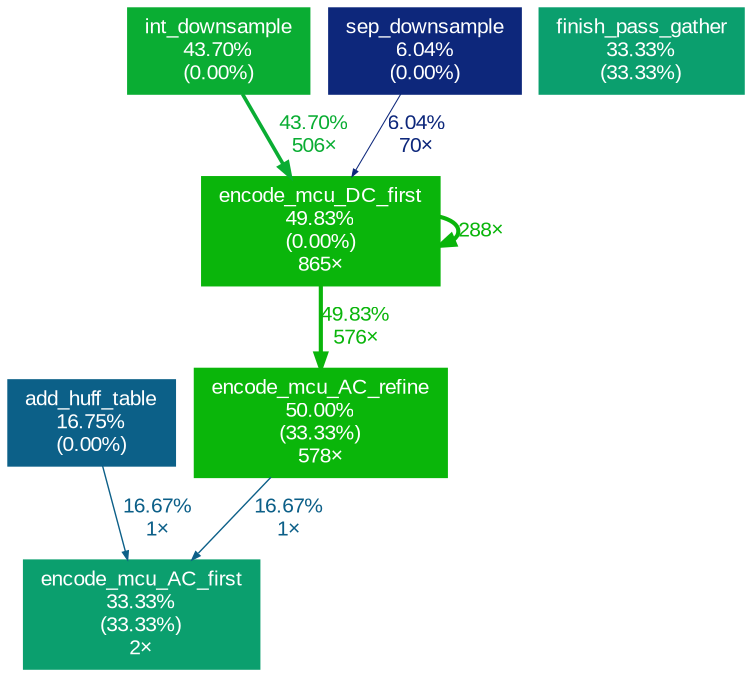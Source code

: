 digraph {
	graph [fontname=Arial, nodesep=0.125, ranksep=0.25];
	node [fontcolor=white, fontname=Arial, height=0, shape=box, style=filled, width=0];
	edge [fontname=Arial];
	1 [color="#0ab60a", fontcolor="#ffffff", fontsize="10.00", label="encode_mcu_AC_refine\n50.00%\n(33.33%)\n578×"];
	1 -> 4 [arrowsize="0.41", color="#0c5f88", fontcolor="#0c5f88", fontsize="10.00", label="16.67%\n1×", labeldistance="0.67", penwidth="0.67"];
	2 [color="#0ab50b", fontcolor="#ffffff", fontsize="10.00", label="encode_mcu_DC_first\n49.83%\n(0.00%)\n865×"];
	2 -> 1 [arrowsize="0.71", color="#0ab50b", fontcolor="#0ab50b", fontsize="10.00", label="49.83%\n576×", labeldistance="1.99", penwidth="1.99"];
	2 -> 2 [arrowsize="0.71", color="#0ab50b", fontcolor="#0ab50b", fontsize="10.00", label="288×", labeldistance="1.99", penwidth="1.99"];
	3 [color="#0aad33", fontcolor="#ffffff", fontsize="10.00", label="int_downsample\n43.70%\n(0.00%)"];
	3 -> 2 [arrowsize="0.66", color="#0aad33", fontcolor="#0aad33", fontsize="10.00", label="43.70%\n506×", labeldistance="1.75", penwidth="1.75"];
	4 [color="#0b9f6e", fontcolor="#ffffff", fontsize="10.00", label="encode_mcu_AC_first\n33.33%\n(33.33%)\n2×"];
	5 [color="#0b9f6e", fontcolor="#ffffff", fontsize="10.00", label="finish_pass_gather\n33.33%\n(33.33%)"];
	6 [color="#0c6088", fontcolor="#ffffff", fontsize="10.00", label="add_huff_table\n16.75%\n(0.00%)"];
	6 -> 4 [arrowsize="0.41", color="#0c5f88", fontcolor="#0c5f88", fontsize="10.00", label="16.67%\n1×", labeldistance="0.67", penwidth="0.67"];
	7 [color="#0d277b", fontcolor="#ffffff", fontsize="10.00", label="sep_downsample\n6.04%\n(0.00%)"];
	7 -> 2 [arrowsize="0.35", color="#0d277b", fontcolor="#0d277b", fontsize="10.00", label="6.04%\n70×", labeldistance="0.50", penwidth="0.50"];
}
